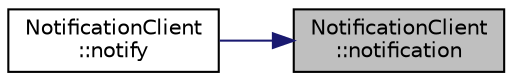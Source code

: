 digraph "NotificationClient::notification"
{
 // INTERACTIVE_SVG=YES
 // LATEX_PDF_SIZE
  edge [fontname="Helvetica",fontsize="10",labelfontname="Helvetica",labelfontsize="10"];
  node [fontname="Helvetica",fontsize="10",shape=record];
  rankdir="RL";
  Node4 [label="NotificationClient\l::notification",height=0.2,width=0.4,color="black", fillcolor="grey75", style="filled", fontcolor="black",tooltip=" "];
  Node4 -> Node5 [dir="back",color="midnightblue",fontsize="10",style="solid",fontname="Helvetica"];
  Node5 [label="NotificationClient\l::notify",height=0.2,width=0.4,color="black", fillcolor="white", style="filled",URL="$class_notification_client.html#a3e60b39d9ad2798c17f28b23205ffa33",tooltip=" "];
}
